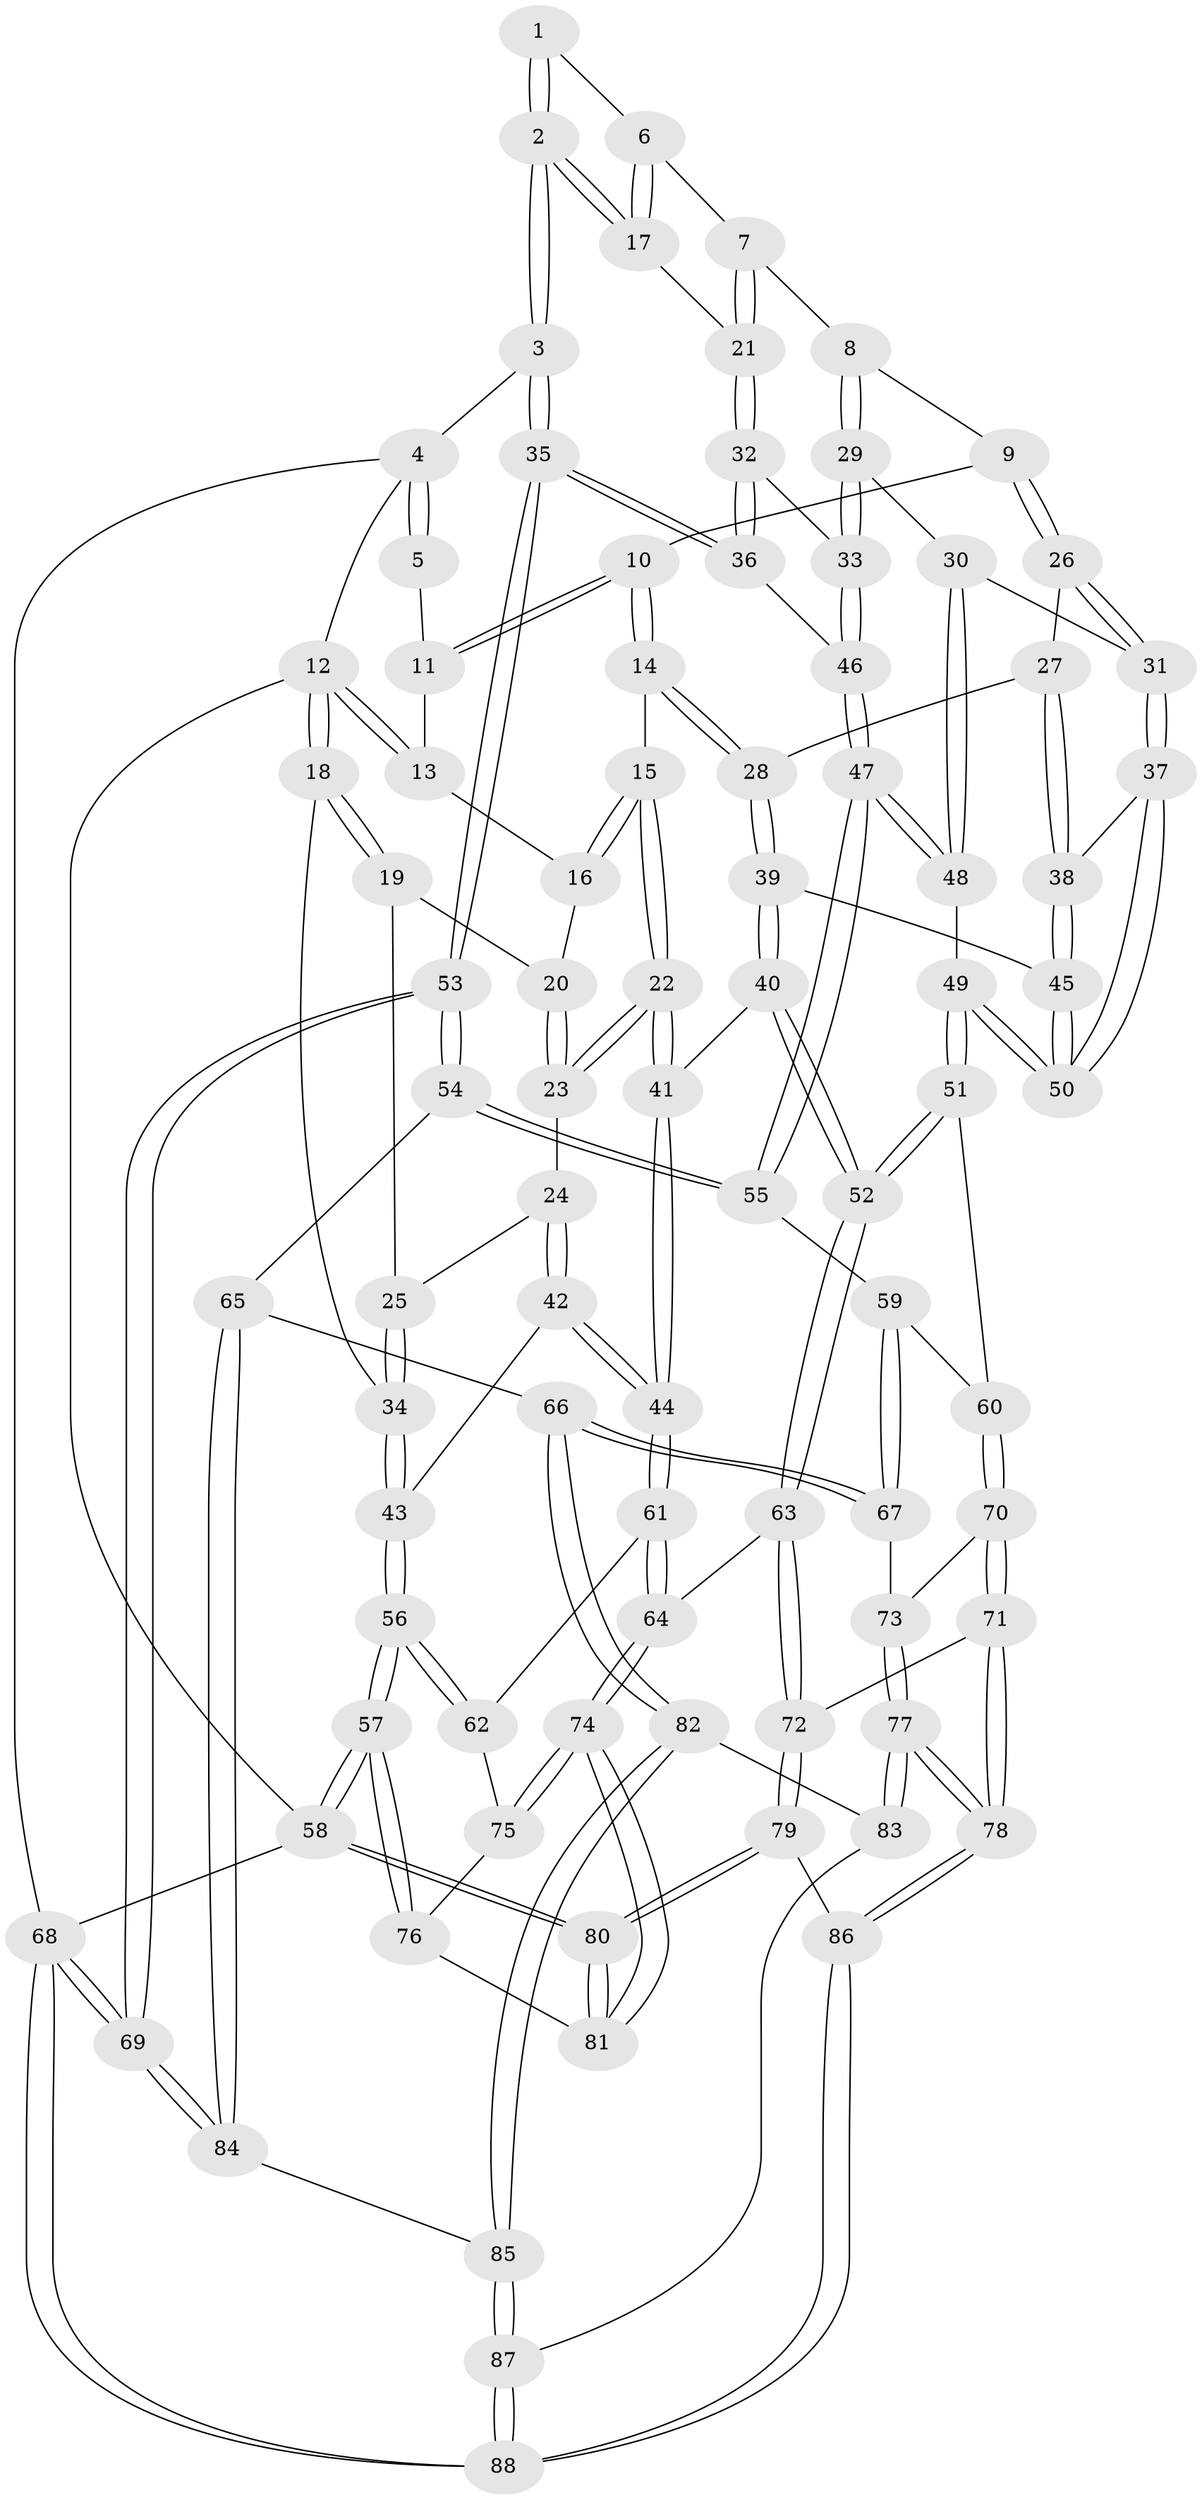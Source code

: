 // Generated by graph-tools (version 1.1) at 2025/51/03/09/25 03:51:01]
// undirected, 88 vertices, 217 edges
graph export_dot {
graph [start="1"]
  node [color=gray90,style=filled];
  1 [pos="+0.8059935060942157+0.0420321595614009"];
  2 [pos="+1+0.11535748742288413"];
  3 [pos="+1+0.016049056685200992"];
  4 [pos="+1+0"];
  5 [pos="+0.6679225710693397+0"];
  6 [pos="+0.795333070194222+0.0754636478952273"];
  7 [pos="+0.7836398482161502+0.10232921193565878"];
  8 [pos="+0.6793993479130087+0.17857160745491035"];
  9 [pos="+0.660811885617756+0.16135489868018912"];
  10 [pos="+0.5956003493446763+0"];
  11 [pos="+0.5857557046677024+0"];
  12 [pos="+0+0"];
  13 [pos="+0.2993848243418928+0"];
  14 [pos="+0.41593540088619085+0.21497966374502123"];
  15 [pos="+0.37166123252505934+0.20710895147489142"];
  16 [pos="+0.2825348370353698+0"];
  17 [pos="+0.9391608896319473+0.1808397262300063"];
  18 [pos="+0+0"];
  19 [pos="+0.12302366597139047+0.07749668430018963"];
  20 [pos="+0.16801802762836757+0.02875140999645244"];
  21 [pos="+0.9109618768848896+0.19921052527123806"];
  22 [pos="+0.32910824048927095+0.23989108637955653"];
  23 [pos="+0.2627384340071158+0.2358275891302778"];
  24 [pos="+0.16702066242069685+0.2525059143759148"];
  25 [pos="+0.08702742213973967+0.1883156018252153"];
  26 [pos="+0.47444340176321287+0.2396178084474263"];
  27 [pos="+0.4587276755691709+0.23863911895614776"];
  28 [pos="+0.4458015810915225+0.2352548404551111"];
  29 [pos="+0.6969946510453143+0.21555123861209435"];
  30 [pos="+0.6737768193952935+0.269899563913573"];
  31 [pos="+0.5888537198947673+0.31737892610387364"];
  32 [pos="+0.8955658682812344+0.21446167436692587"];
  33 [pos="+0.8379510600801783+0.2545283814293042"];
  34 [pos="+0+0.2858476701098602"];
  35 [pos="+1+0.44369382770301286"];
  36 [pos="+0.978824515163906+0.3900941281896007"];
  37 [pos="+0.5764948716804372+0.3631245400562928"];
  38 [pos="+0.5071432535852533+0.3423120661191159"];
  39 [pos="+0.4458609148983155+0.41973549662705545"];
  40 [pos="+0.357222026581274+0.4881265291628127"];
  41 [pos="+0.30444933678965835+0.47482545705376633"];
  42 [pos="+0.1455343611789379+0.38848950358497636"];
  43 [pos="+0+0.3459998168064877"];
  44 [pos="+0.226619644872261+0.5010385606911206"];
  45 [pos="+0.47298953095064056+0.41584757825913105"];
  46 [pos="+0.8401462008060563+0.3924938605268779"];
  47 [pos="+0.7708393395252554+0.48810481358355007"];
  48 [pos="+0.7284926353269072+0.4666099981577023"];
  49 [pos="+0.6097139475120217+0.46298837864421005"];
  50 [pos="+0.5776761121208325+0.42644167295307084"];
  51 [pos="+0.5324283425365733+0.5709144738035163"];
  52 [pos="+0.4509368541063623+0.5897993139048245"];
  53 [pos="+1+0.628980188242261"];
  54 [pos="+0.874420151140599+0.6602360837809277"];
  55 [pos="+0.771428411398468+0.4896888470503194"];
  56 [pos="+0+0.591060186489272"];
  57 [pos="+0+0.8292423700584579"];
  58 [pos="+0+1"];
  59 [pos="+0.6294419366356966+0.6069738165378339"];
  60 [pos="+0.5817506901274277+0.6110597937242286"];
  61 [pos="+0.1803578305839712+0.5697932442855832"];
  62 [pos="+0.019073820203139833+0.6098370574726709"];
  63 [pos="+0.4294408687863384+0.7252397934563597"];
  64 [pos="+0.27019958704364927+0.7604973379082571"];
  65 [pos="+0.8251356456725254+0.7218962756564189"];
  66 [pos="+0.7902781859381318+0.7393030507775732"];
  67 [pos="+0.7701744670035469+0.7414350884917117"];
  68 [pos="+1+1"];
  69 [pos="+1+0.8847206169046905"];
  70 [pos="+0.621532953243158+0.7722205267634084"];
  71 [pos="+0.5842712705733263+0.792855257206284"];
  72 [pos="+0.49962595068218807+0.7902997158070975"];
  73 [pos="+0.6787495481889799+0.7642753487901698"];
  74 [pos="+0.23570306126516558+0.8324080215615998"];
  75 [pos="+0.07870515641617314+0.7431679691641325"];
  76 [pos="+0.036892951364145436+0.8549370034478502"];
  77 [pos="+0.6897848869006636+0.9984343633102144"];
  78 [pos="+0.6407638335861198+1"];
  79 [pos="+0.3332596730492006+1"];
  80 [pos="+0.2757711972393001+1"];
  81 [pos="+0.21473635448972964+0.947970357986747"];
  82 [pos="+0.7573992693065024+0.9031714732167957"];
  83 [pos="+0.7477853410522382+0.9287217828420948"];
  84 [pos="+0.9108250638750585+0.9266985960433332"];
  85 [pos="+0.8998699298601093+0.9486137203981334"];
  86 [pos="+0.6155207583476819+1"];
  87 [pos="+0.8873066768373182+0.9827194350721985"];
  88 [pos="+0.8472723592621069+1"];
  1 -- 2;
  1 -- 2;
  1 -- 6;
  2 -- 3;
  2 -- 3;
  2 -- 17;
  2 -- 17;
  3 -- 4;
  3 -- 35;
  3 -- 35;
  4 -- 5;
  4 -- 5;
  4 -- 12;
  4 -- 68;
  5 -- 11;
  6 -- 7;
  6 -- 17;
  6 -- 17;
  7 -- 8;
  7 -- 21;
  7 -- 21;
  8 -- 9;
  8 -- 29;
  8 -- 29;
  9 -- 10;
  9 -- 26;
  9 -- 26;
  10 -- 11;
  10 -- 11;
  10 -- 14;
  10 -- 14;
  11 -- 13;
  12 -- 13;
  12 -- 13;
  12 -- 18;
  12 -- 18;
  12 -- 58;
  13 -- 16;
  14 -- 15;
  14 -- 28;
  14 -- 28;
  15 -- 16;
  15 -- 16;
  15 -- 22;
  15 -- 22;
  16 -- 20;
  17 -- 21;
  18 -- 19;
  18 -- 19;
  18 -- 34;
  19 -- 20;
  19 -- 25;
  20 -- 23;
  20 -- 23;
  21 -- 32;
  21 -- 32;
  22 -- 23;
  22 -- 23;
  22 -- 41;
  22 -- 41;
  23 -- 24;
  24 -- 25;
  24 -- 42;
  24 -- 42;
  25 -- 34;
  25 -- 34;
  26 -- 27;
  26 -- 31;
  26 -- 31;
  27 -- 28;
  27 -- 38;
  27 -- 38;
  28 -- 39;
  28 -- 39;
  29 -- 30;
  29 -- 33;
  29 -- 33;
  30 -- 31;
  30 -- 48;
  30 -- 48;
  31 -- 37;
  31 -- 37;
  32 -- 33;
  32 -- 36;
  32 -- 36;
  33 -- 46;
  33 -- 46;
  34 -- 43;
  34 -- 43;
  35 -- 36;
  35 -- 36;
  35 -- 53;
  35 -- 53;
  36 -- 46;
  37 -- 38;
  37 -- 50;
  37 -- 50;
  38 -- 45;
  38 -- 45;
  39 -- 40;
  39 -- 40;
  39 -- 45;
  40 -- 41;
  40 -- 52;
  40 -- 52;
  41 -- 44;
  41 -- 44;
  42 -- 43;
  42 -- 44;
  42 -- 44;
  43 -- 56;
  43 -- 56;
  44 -- 61;
  44 -- 61;
  45 -- 50;
  45 -- 50;
  46 -- 47;
  46 -- 47;
  47 -- 48;
  47 -- 48;
  47 -- 55;
  47 -- 55;
  48 -- 49;
  49 -- 50;
  49 -- 50;
  49 -- 51;
  49 -- 51;
  51 -- 52;
  51 -- 52;
  51 -- 60;
  52 -- 63;
  52 -- 63;
  53 -- 54;
  53 -- 54;
  53 -- 69;
  53 -- 69;
  54 -- 55;
  54 -- 55;
  54 -- 65;
  55 -- 59;
  56 -- 57;
  56 -- 57;
  56 -- 62;
  56 -- 62;
  57 -- 58;
  57 -- 58;
  57 -- 76;
  57 -- 76;
  58 -- 80;
  58 -- 80;
  58 -- 68;
  59 -- 60;
  59 -- 67;
  59 -- 67;
  60 -- 70;
  60 -- 70;
  61 -- 62;
  61 -- 64;
  61 -- 64;
  62 -- 75;
  63 -- 64;
  63 -- 72;
  63 -- 72;
  64 -- 74;
  64 -- 74;
  65 -- 66;
  65 -- 84;
  65 -- 84;
  66 -- 67;
  66 -- 67;
  66 -- 82;
  66 -- 82;
  67 -- 73;
  68 -- 69;
  68 -- 69;
  68 -- 88;
  68 -- 88;
  69 -- 84;
  69 -- 84;
  70 -- 71;
  70 -- 71;
  70 -- 73;
  71 -- 72;
  71 -- 78;
  71 -- 78;
  72 -- 79;
  72 -- 79;
  73 -- 77;
  73 -- 77;
  74 -- 75;
  74 -- 75;
  74 -- 81;
  74 -- 81;
  75 -- 76;
  76 -- 81;
  77 -- 78;
  77 -- 78;
  77 -- 83;
  77 -- 83;
  78 -- 86;
  78 -- 86;
  79 -- 80;
  79 -- 80;
  79 -- 86;
  80 -- 81;
  80 -- 81;
  82 -- 83;
  82 -- 85;
  82 -- 85;
  83 -- 87;
  84 -- 85;
  85 -- 87;
  85 -- 87;
  86 -- 88;
  86 -- 88;
  87 -- 88;
  87 -- 88;
}
